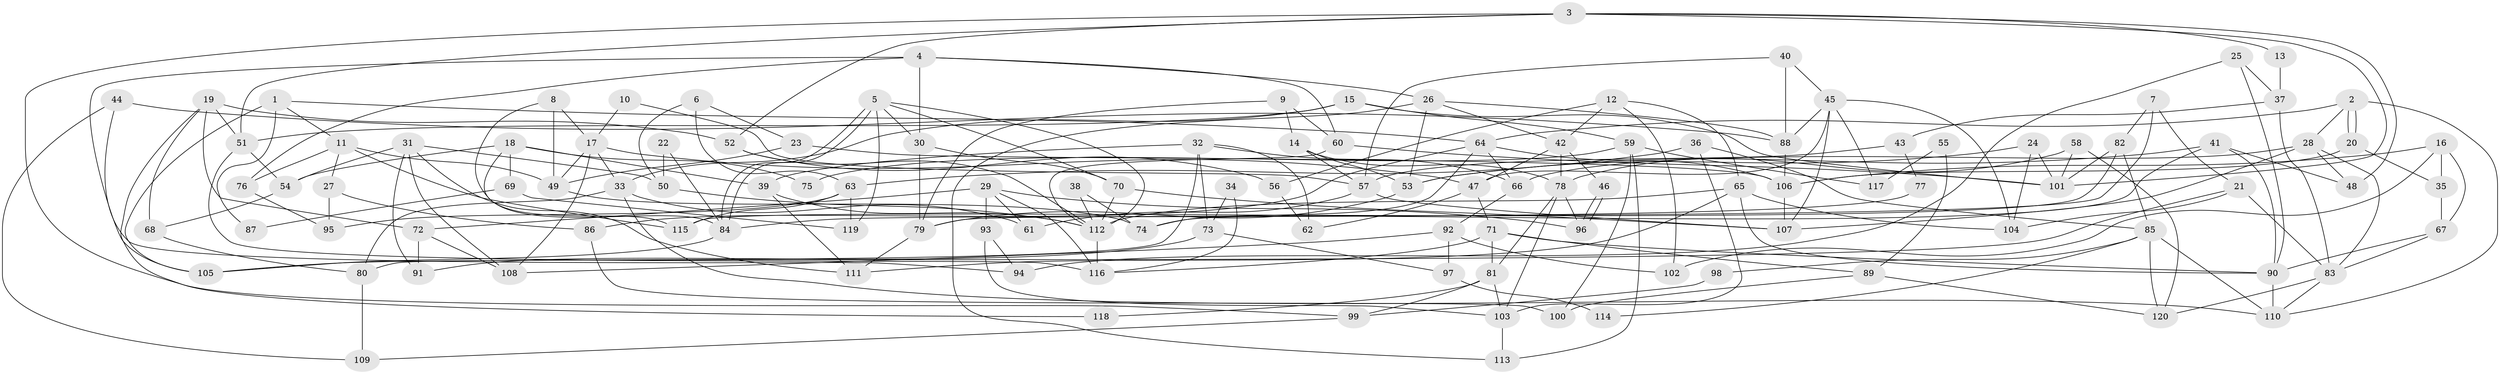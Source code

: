 // Generated by graph-tools (version 1.1) at 2025/36/03/09/25 02:36:24]
// undirected, 120 vertices, 240 edges
graph export_dot {
graph [start="1"]
  node [color=gray90,style=filled];
  1;
  2;
  3;
  4;
  5;
  6;
  7;
  8;
  9;
  10;
  11;
  12;
  13;
  14;
  15;
  16;
  17;
  18;
  19;
  20;
  21;
  22;
  23;
  24;
  25;
  26;
  27;
  28;
  29;
  30;
  31;
  32;
  33;
  34;
  35;
  36;
  37;
  38;
  39;
  40;
  41;
  42;
  43;
  44;
  45;
  46;
  47;
  48;
  49;
  50;
  51;
  52;
  53;
  54;
  55;
  56;
  57;
  58;
  59;
  60;
  61;
  62;
  63;
  64;
  65;
  66;
  67;
  68;
  69;
  70;
  71;
  72;
  73;
  74;
  75;
  76;
  77;
  78;
  79;
  80;
  81;
  82;
  83;
  84;
  85;
  86;
  87;
  88;
  89;
  90;
  91;
  92;
  93;
  94;
  95;
  96;
  97;
  98;
  99;
  100;
  101;
  102;
  103;
  104;
  105;
  106;
  107;
  108;
  109;
  110;
  111;
  112;
  113;
  114;
  115;
  116;
  117;
  118;
  119;
  120;
  1 -- 64;
  1 -- 105;
  1 -- 11;
  1 -- 87;
  2 -- 20;
  2 -- 20;
  2 -- 28;
  2 -- 64;
  2 -- 110;
  3 -- 52;
  3 -- 101;
  3 -- 13;
  3 -- 48;
  3 -- 51;
  3 -- 99;
  4 -- 60;
  4 -- 30;
  4 -- 26;
  4 -- 76;
  4 -- 105;
  5 -- 70;
  5 -- 84;
  5 -- 84;
  5 -- 30;
  5 -- 112;
  5 -- 119;
  6 -- 50;
  6 -- 23;
  6 -- 63;
  7 -- 79;
  7 -- 82;
  7 -- 21;
  8 -- 84;
  8 -- 49;
  8 -- 17;
  9 -- 14;
  9 -- 79;
  9 -- 60;
  10 -- 17;
  10 -- 57;
  11 -- 115;
  11 -- 27;
  11 -- 49;
  11 -- 76;
  12 -- 65;
  12 -- 42;
  12 -- 56;
  12 -- 102;
  13 -- 37;
  14 -- 57;
  14 -- 78;
  14 -- 53;
  15 -- 51;
  15 -- 101;
  15 -- 33;
  15 -- 59;
  16 -- 106;
  16 -- 35;
  16 -- 67;
  16 -- 102;
  17 -- 47;
  17 -- 33;
  17 -- 49;
  17 -- 108;
  18 -- 54;
  18 -- 39;
  18 -- 69;
  18 -- 75;
  18 -- 115;
  19 -- 72;
  19 -- 68;
  19 -- 51;
  19 -- 52;
  19 -- 118;
  20 -- 106;
  20 -- 35;
  21 -- 83;
  21 -- 104;
  21 -- 105;
  22 -- 50;
  22 -- 84;
  23 -- 49;
  23 -- 106;
  24 -- 101;
  24 -- 104;
  24 -- 53;
  25 -- 94;
  25 -- 90;
  25 -- 37;
  26 -- 53;
  26 -- 42;
  26 -- 88;
  26 -- 113;
  27 -- 95;
  27 -- 86;
  28 -- 48;
  28 -- 83;
  28 -- 66;
  28 -- 107;
  29 -- 61;
  29 -- 116;
  29 -- 72;
  29 -- 93;
  29 -- 96;
  30 -- 70;
  30 -- 79;
  31 -- 111;
  31 -- 108;
  31 -- 50;
  31 -- 54;
  31 -- 91;
  32 -- 62;
  32 -- 66;
  32 -- 39;
  32 -- 73;
  32 -- 80;
  33 -- 61;
  33 -- 80;
  33 -- 110;
  34 -- 116;
  34 -- 73;
  35 -- 67;
  36 -- 85;
  36 -- 103;
  36 -- 63;
  37 -- 83;
  37 -- 43;
  38 -- 74;
  38 -- 112;
  39 -- 112;
  39 -- 111;
  40 -- 45;
  40 -- 88;
  40 -- 57;
  41 -- 53;
  41 -- 90;
  41 -- 48;
  41 -- 74;
  42 -- 78;
  42 -- 46;
  42 -- 47;
  43 -- 57;
  43 -- 77;
  44 -- 109;
  44 -- 88;
  44 -- 94;
  45 -- 88;
  45 -- 47;
  45 -- 104;
  45 -- 107;
  45 -- 117;
  46 -- 96;
  46 -- 96;
  47 -- 71;
  47 -- 62;
  49 -- 74;
  50 -- 112;
  51 -- 54;
  51 -- 116;
  52 -- 112;
  52 -- 56;
  53 -- 79;
  54 -- 68;
  55 -- 117;
  55 -- 89;
  56 -- 62;
  57 -- 107;
  57 -- 61;
  58 -- 78;
  58 -- 101;
  58 -- 120;
  59 -- 100;
  59 -- 75;
  59 -- 113;
  59 -- 117;
  60 -- 112;
  60 -- 101;
  63 -- 95;
  63 -- 115;
  63 -- 119;
  64 -- 74;
  64 -- 66;
  64 -- 86;
  64 -- 106;
  65 -- 111;
  65 -- 104;
  65 -- 90;
  65 -- 112;
  66 -- 92;
  67 -- 90;
  67 -- 83;
  68 -- 80;
  69 -- 119;
  69 -- 87;
  70 -- 107;
  70 -- 112;
  71 -- 116;
  71 -- 90;
  71 -- 81;
  71 -- 89;
  72 -- 108;
  72 -- 91;
  73 -- 91;
  73 -- 97;
  76 -- 95;
  77 -- 84;
  78 -- 81;
  78 -- 96;
  78 -- 103;
  79 -- 111;
  80 -- 109;
  81 -- 103;
  81 -- 99;
  81 -- 118;
  82 -- 85;
  82 -- 115;
  82 -- 101;
  83 -- 110;
  83 -- 120;
  84 -- 105;
  85 -- 110;
  85 -- 120;
  85 -- 98;
  85 -- 114;
  86 -- 100;
  88 -- 106;
  89 -- 120;
  89 -- 100;
  90 -- 110;
  92 -- 102;
  92 -- 97;
  92 -- 108;
  93 -- 103;
  93 -- 94;
  97 -- 114;
  98 -- 99;
  99 -- 109;
  103 -- 113;
  106 -- 107;
  112 -- 116;
}
